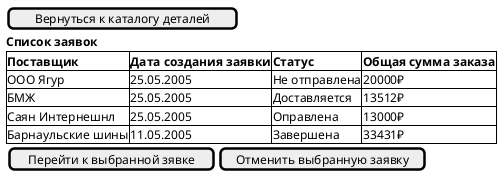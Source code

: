 @startsalt Список заявок
{
    [Вернуться к каталогу деталей]
    <b>Список заявок
    {# <b>Поставщик| <b>Дата создания заявки | <b>Статус | <b>Общая сумма заказа
    ООО Ягур|25.05.2005 | Не отправлена | 20000₽ 
    БМЖ|25.05.2005 | Доставляется | 13512₽
    Саян Интернешнл|25.05.2005 | Оправлена | 13000₽
    Барнаульские шины|11.05.2005 | Завершена  | 33431₽
    }
    
    {
        [Перейти к выбранной зявке]| [Отменить выбранную заявку]
    }
    
}
@endsalt
